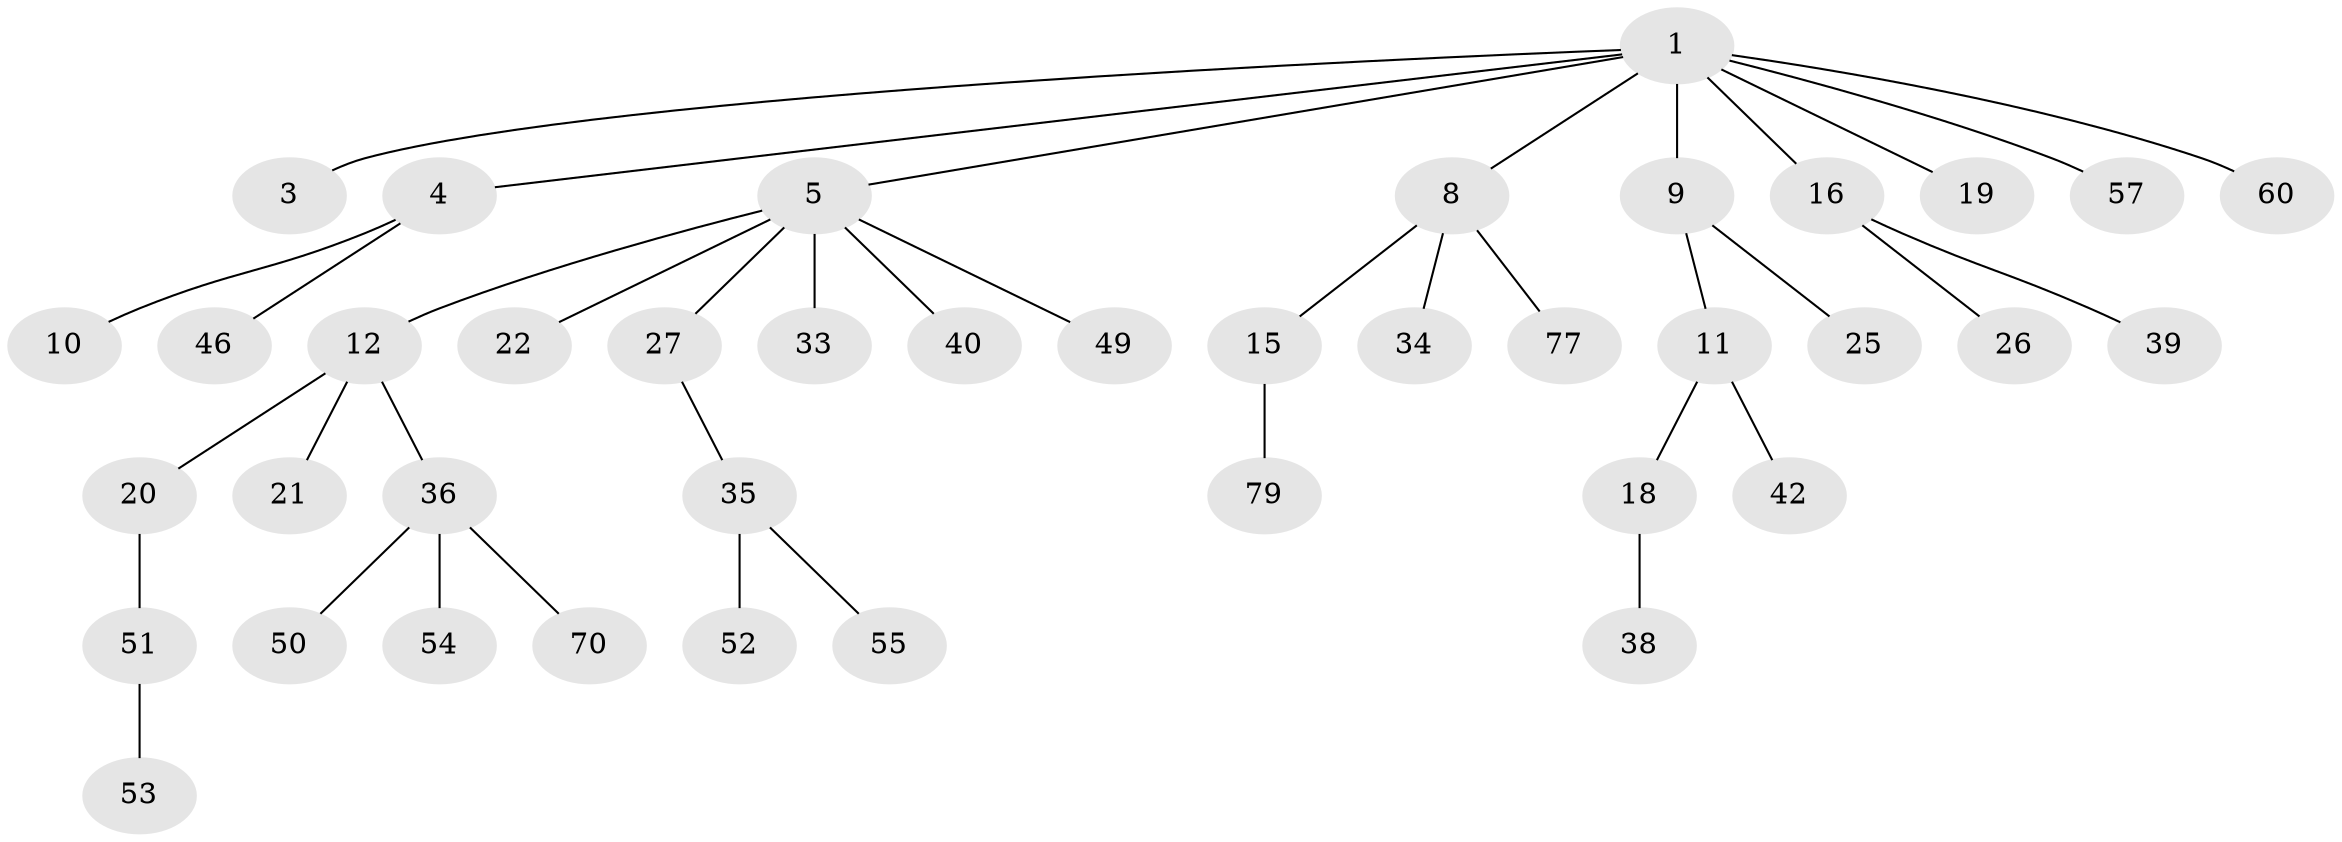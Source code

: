 // original degree distribution, {4: 0.07407407407407407, 7: 0.012345679012345678, 1: 0.5185185185185185, 5: 0.04938271604938271, 3: 0.08641975308641975, 2: 0.24691358024691357, 6: 0.012345679012345678}
// Generated by graph-tools (version 1.1) at 2025/15/03/09/25 04:15:41]
// undirected, 40 vertices, 39 edges
graph export_dot {
graph [start="1"]
  node [color=gray90,style=filled];
  1 [super="+2"];
  3;
  4 [super="+44+28"];
  5 [super="+13+6+7"];
  8 [super="+78+14+47+30"];
  9 [super="+65+32"];
  10;
  11 [super="+24"];
  12 [super="+29+43+17+75"];
  15 [super="+48"];
  16 [super="+73"];
  18 [super="+31"];
  19;
  20;
  21;
  22 [super="+62"];
  25;
  26 [super="+56"];
  27;
  33;
  34 [super="+68"];
  35;
  36;
  38;
  39 [super="+76+72"];
  40 [super="+58"];
  42;
  46;
  49 [super="+66"];
  50;
  51;
  52;
  53;
  54;
  55 [super="+59"];
  57;
  60 [super="+81"];
  70;
  77;
  79;
  1 -- 3;
  1 -- 4;
  1 -- 57;
  1 -- 16;
  1 -- 19;
  1 -- 5;
  1 -- 8;
  1 -- 9;
  1 -- 60;
  4 -- 10;
  4 -- 46;
  5 -- 33;
  5 -- 49;
  5 -- 40;
  5 -- 27;
  5 -- 12;
  5 -- 22;
  8 -- 15;
  8 -- 34;
  8 -- 77;
  9 -- 11;
  9 -- 25;
  11 -- 18;
  11 -- 42;
  12 -- 21;
  12 -- 20;
  12 -- 36;
  15 -- 79;
  16 -- 26;
  16 -- 39;
  18 -- 38;
  20 -- 51;
  27 -- 35;
  35 -- 52;
  35 -- 55;
  36 -- 50;
  36 -- 54;
  36 -- 70;
  51 -- 53;
}

